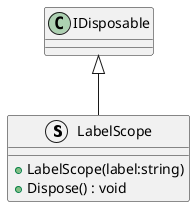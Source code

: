 @startuml
struct LabelScope {
    + LabelScope(label:string)
    + Dispose() : void
}
IDisposable <|-- LabelScope
@enduml
